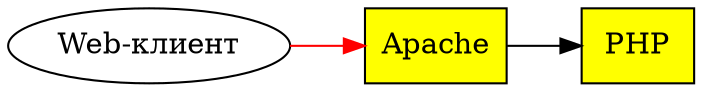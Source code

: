 digraph {
    rankdir=LR;
    WebClient [style=rounded, label="Web-клиент"];
    Apache [fillcolor=yellow, style=filled, shape=box];
    PHP [fillcolor=yellow, style=filled, shape=box];
    WebClient -> Apache [color=red];
    Apache -> PHP;
}

